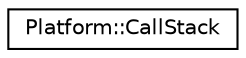 digraph "Graphical Class Hierarchy"
{
  edge [fontname="Helvetica",fontsize="10",labelfontname="Helvetica",labelfontsize="10"];
  node [fontname="Helvetica",fontsize="10",shape=record];
  rankdir="LR";
  Node0 [label="Platform::CallStack",height=0.2,width=0.4,color="black", fillcolor="white", style="filled",URL="$struct_platform_1_1_call_stack.html"];
}
